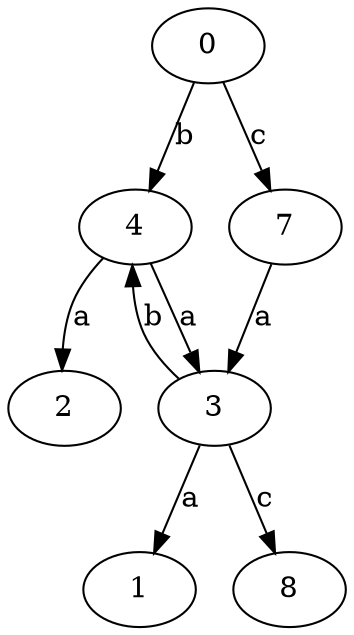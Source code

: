 strict digraph  {
0;
1;
2;
3;
4;
7;
8;
0 -> 4  [label=b];
0 -> 7  [label=c];
3 -> 1  [label=a];
3 -> 4  [label=b];
3 -> 8  [label=c];
4 -> 2  [label=a];
4 -> 3  [label=a];
7 -> 3  [label=a];
}
